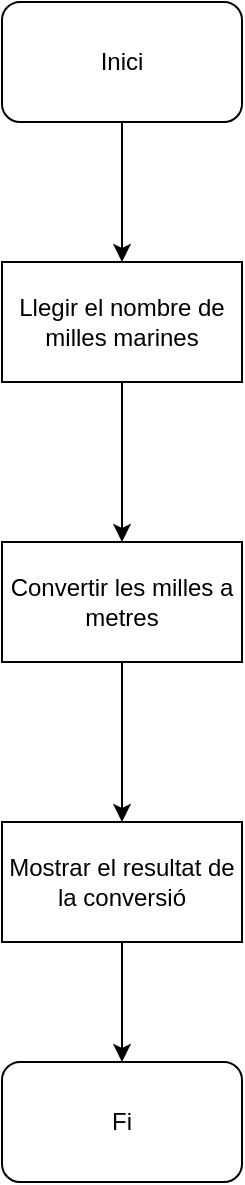 <mxfile version="20.3.1" type="device"><diagram id="ehvCzWHMK5ZXKAAsmYax" name="Page-1"><mxGraphModel dx="1422" dy="749" grid="1" gridSize="10" guides="1" tooltips="1" connect="1" arrows="1" fold="1" page="1" pageScale="1" pageWidth="827" pageHeight="1169" math="0" shadow="0"><root><mxCell id="0"/><mxCell id="1" parent="0"/><mxCell id="ctj1WZmTq4Gt_A9nmky2-9" value="" style="edgeStyle=orthogonalEdgeStyle;rounded=0;orthogonalLoop=1;jettySize=auto;html=1;entryX=0.5;entryY=0;entryDx=0;entryDy=0;" parent="1" source="ctj1WZmTq4Gt_A9nmky2-1" target="Syus0s5h0OYzubztrmsh-2" edge="1"><mxGeometry relative="1" as="geometry"><mxPoint x="414" y="140" as="targetPoint"/></mxGeometry></mxCell><mxCell id="ctj1WZmTq4Gt_A9nmky2-1" value="&lt;div&gt;Inici&lt;/div&gt;" style="rounded=1;whiteSpace=wrap;html=1;" parent="1" vertex="1"><mxGeometry x="354" width="120" height="60" as="geometry"/></mxCell><mxCell id="Syus0s5h0OYzubztrmsh-5" value="" style="edgeStyle=orthogonalEdgeStyle;rounded=0;orthogonalLoop=1;jettySize=auto;html=1;" parent="1" source="Syus0s5h0OYzubztrmsh-2" target="Syus0s5h0OYzubztrmsh-4" edge="1"><mxGeometry relative="1" as="geometry"/></mxCell><mxCell id="Syus0s5h0OYzubztrmsh-2" value="&lt;div&gt;Llegir el nombre de milles marines&lt;/div&gt;" style="rounded=0;whiteSpace=wrap;html=1;" parent="1" vertex="1"><mxGeometry x="354" y="130" width="120" height="60" as="geometry"/></mxCell><mxCell id="Syus0s5h0OYzubztrmsh-10" value="" style="edgeStyle=orthogonalEdgeStyle;rounded=0;orthogonalLoop=1;jettySize=auto;html=1;" parent="1" source="Syus0s5h0OYzubztrmsh-4" target="Syus0s5h0OYzubztrmsh-9" edge="1"><mxGeometry relative="1" as="geometry"/></mxCell><mxCell id="Syus0s5h0OYzubztrmsh-4" value="&lt;div&gt;Convertir les milles a metres&lt;/div&gt;" style="rounded=0;whiteSpace=wrap;html=1;" parent="1" vertex="1"><mxGeometry x="354" y="270" width="120" height="60" as="geometry"/></mxCell><mxCell id="Syus0s5h0OYzubztrmsh-6" value="&lt;div&gt;Fi&lt;/div&gt;" style="whiteSpace=wrap;html=1;rounded=1;glass=0;" parent="1" vertex="1"><mxGeometry x="354" y="530" width="120" height="60" as="geometry"/></mxCell><mxCell id="Flu7pYqXQfOPk0oDSAnp-1" style="edgeStyle=orthogonalEdgeStyle;rounded=0;orthogonalLoop=1;jettySize=auto;html=1;exitX=0.5;exitY=1;exitDx=0;exitDy=0;entryX=0.5;entryY=0;entryDx=0;entryDy=0;" edge="1" parent="1" source="Syus0s5h0OYzubztrmsh-9" target="Syus0s5h0OYzubztrmsh-6"><mxGeometry relative="1" as="geometry"/></mxCell><mxCell id="Syus0s5h0OYzubztrmsh-9" value="Mostrar el resultat de la conversió" style="rounded=0;whiteSpace=wrap;html=1;" parent="1" vertex="1"><mxGeometry x="354" y="410" width="120" height="60" as="geometry"/></mxCell></root></mxGraphModel></diagram></mxfile>